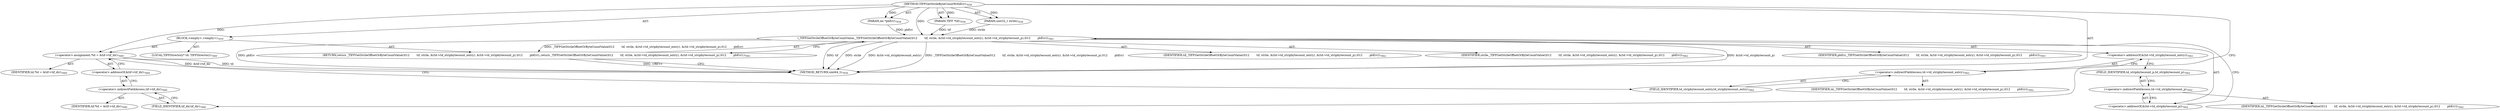 digraph "TIFFGetStrileByteCountWithErr" {  
"98509" [label = <(METHOD,TIFFGetStrileByteCountWithErr)<SUB>7658</SUB>> ]
"98510" [label = <(PARAM,TIFF *tif)<SUB>7658</SUB>> ]
"98511" [label = <(PARAM,uint32_t strile)<SUB>7658</SUB>> ]
"98512" [label = <(PARAM,int *pbErr)<SUB>7658</SUB>> ]
"98513" [label = <(BLOCK,&lt;empty&gt;,&lt;empty&gt;)<SUB>7659</SUB>> ]
"98514" [label = <(LOCAL,TIFFDirectory* td: TIFFDirectory)<SUB>7660</SUB>> ]
"98515" [label = <(&lt;operator&gt;.assignment,*td = &amp;tif-&gt;tif_dir)<SUB>7660</SUB>> ]
"98516" [label = <(IDENTIFIER,td,*td = &amp;tif-&gt;tif_dir)<SUB>7660</SUB>> ]
"98517" [label = <(&lt;operator&gt;.addressOf,&amp;tif-&gt;tif_dir)<SUB>7660</SUB>> ]
"98518" [label = <(&lt;operator&gt;.indirectFieldAccess,tif-&gt;tif_dir)<SUB>7660</SUB>> ]
"98519" [label = <(IDENTIFIER,tif,*td = &amp;tif-&gt;tif_dir)<SUB>7660</SUB>> ]
"98520" [label = <(FIELD_IDENTIFIER,tif_dir,tif_dir)<SUB>7660</SUB>> ]
"98521" [label = <(RETURN,return _TIFFGetStrileOffsetOrByteCountValue(\012        tif, strile, &amp;(td-&gt;td_stripbytecount_entry), &amp;(td-&gt;td_stripbytecount_p),\012        pbErr);,return _TIFFGetStrileOffsetOrByteCountValue(\012        tif, strile, &amp;(td-&gt;td_stripbytecount_entry), &amp;(td-&gt;td_stripbytecount_p),\012        pbErr);)<SUB>7661</SUB>> ]
"98522" [label = <(_TIFFGetStrileOffsetOrByteCountValue,_TIFFGetStrileOffsetOrByteCountValue(\012        tif, strile, &amp;(td-&gt;td_stripbytecount_entry), &amp;(td-&gt;td_stripbytecount_p),\012        pbErr))<SUB>7661</SUB>> ]
"98523" [label = <(IDENTIFIER,tif,_TIFFGetStrileOffsetOrByteCountValue(\012        tif, strile, &amp;(td-&gt;td_stripbytecount_entry), &amp;(td-&gt;td_stripbytecount_p),\012        pbErr))<SUB>7662</SUB>> ]
"98524" [label = <(IDENTIFIER,strile,_TIFFGetStrileOffsetOrByteCountValue(\012        tif, strile, &amp;(td-&gt;td_stripbytecount_entry), &amp;(td-&gt;td_stripbytecount_p),\012        pbErr))<SUB>7662</SUB>> ]
"98525" [label = <(&lt;operator&gt;.addressOf,&amp;(td-&gt;td_stripbytecount_entry))<SUB>7662</SUB>> ]
"98526" [label = <(&lt;operator&gt;.indirectFieldAccess,td-&gt;td_stripbytecount_entry)<SUB>7662</SUB>> ]
"98527" [label = <(IDENTIFIER,td,_TIFFGetStrileOffsetOrByteCountValue(\012        tif, strile, &amp;(td-&gt;td_stripbytecount_entry), &amp;(td-&gt;td_stripbytecount_p),\012        pbErr))<SUB>7662</SUB>> ]
"98528" [label = <(FIELD_IDENTIFIER,td_stripbytecount_entry,td_stripbytecount_entry)<SUB>7662</SUB>> ]
"98529" [label = <(&lt;operator&gt;.addressOf,&amp;(td-&gt;td_stripbytecount_p))<SUB>7662</SUB>> ]
"98530" [label = <(&lt;operator&gt;.indirectFieldAccess,td-&gt;td_stripbytecount_p)<SUB>7662</SUB>> ]
"98531" [label = <(IDENTIFIER,td,_TIFFGetStrileOffsetOrByteCountValue(\012        tif, strile, &amp;(td-&gt;td_stripbytecount_entry), &amp;(td-&gt;td_stripbytecount_p),\012        pbErr))<SUB>7662</SUB>> ]
"98532" [label = <(FIELD_IDENTIFIER,td_stripbytecount_p,td_stripbytecount_p)<SUB>7662</SUB>> ]
"98533" [label = <(IDENTIFIER,pbErr,_TIFFGetStrileOffsetOrByteCountValue(\012        tif, strile, &amp;(td-&gt;td_stripbytecount_entry), &amp;(td-&gt;td_stripbytecount_p),\012        pbErr))<SUB>7663</SUB>> ]
"98534" [label = <(METHOD_RETURN,uint64_t)<SUB>7658</SUB>> ]
  "98509" -> "98510"  [ label = "AST: "] 
  "98509" -> "98511"  [ label = "AST: "] 
  "98509" -> "98512"  [ label = "AST: "] 
  "98509" -> "98513"  [ label = "AST: "] 
  "98509" -> "98534"  [ label = "AST: "] 
  "98513" -> "98514"  [ label = "AST: "] 
  "98513" -> "98515"  [ label = "AST: "] 
  "98513" -> "98521"  [ label = "AST: "] 
  "98515" -> "98516"  [ label = "AST: "] 
  "98515" -> "98517"  [ label = "AST: "] 
  "98517" -> "98518"  [ label = "AST: "] 
  "98518" -> "98519"  [ label = "AST: "] 
  "98518" -> "98520"  [ label = "AST: "] 
  "98521" -> "98522"  [ label = "AST: "] 
  "98522" -> "98523"  [ label = "AST: "] 
  "98522" -> "98524"  [ label = "AST: "] 
  "98522" -> "98525"  [ label = "AST: "] 
  "98522" -> "98529"  [ label = "AST: "] 
  "98522" -> "98533"  [ label = "AST: "] 
  "98525" -> "98526"  [ label = "AST: "] 
  "98526" -> "98527"  [ label = "AST: "] 
  "98526" -> "98528"  [ label = "AST: "] 
  "98529" -> "98530"  [ label = "AST: "] 
  "98530" -> "98531"  [ label = "AST: "] 
  "98530" -> "98532"  [ label = "AST: "] 
  "98515" -> "98528"  [ label = "CFG: "] 
  "98521" -> "98534"  [ label = "CFG: "] 
  "98517" -> "98515"  [ label = "CFG: "] 
  "98522" -> "98521"  [ label = "CFG: "] 
  "98518" -> "98517"  [ label = "CFG: "] 
  "98525" -> "98532"  [ label = "CFG: "] 
  "98529" -> "98522"  [ label = "CFG: "] 
  "98520" -> "98518"  [ label = "CFG: "] 
  "98526" -> "98525"  [ label = "CFG: "] 
  "98530" -> "98529"  [ label = "CFG: "] 
  "98528" -> "98526"  [ label = "CFG: "] 
  "98532" -> "98530"  [ label = "CFG: "] 
  "98509" -> "98520"  [ label = "CFG: "] 
  "98521" -> "98534"  [ label = "DDG: &lt;RET&gt;"] 
  "98515" -> "98534"  [ label = "DDG: td"] 
  "98515" -> "98534"  [ label = "DDG: &amp;tif-&gt;tif_dir"] 
  "98522" -> "98534"  [ label = "DDG: tif"] 
  "98522" -> "98534"  [ label = "DDG: strile"] 
  "98522" -> "98534"  [ label = "DDG: &amp;(td-&gt;td_stripbytecount_entry)"] 
  "98522" -> "98534"  [ label = "DDG: &amp;(td-&gt;td_stripbytecount_p)"] 
  "98522" -> "98534"  [ label = "DDG: pbErr"] 
  "98522" -> "98534"  [ label = "DDG: _TIFFGetStrileOffsetOrByteCountValue(\012        tif, strile, &amp;(td-&gt;td_stripbytecount_entry), &amp;(td-&gt;td_stripbytecount_p),\012        pbErr)"] 
  "98509" -> "98510"  [ label = "DDG: "] 
  "98509" -> "98511"  [ label = "DDG: "] 
  "98509" -> "98512"  [ label = "DDG: "] 
  "98522" -> "98521"  [ label = "DDG: _TIFFGetStrileOffsetOrByteCountValue(\012        tif, strile, &amp;(td-&gt;td_stripbytecount_entry), &amp;(td-&gt;td_stripbytecount_p),\012        pbErr)"] 
  "98509" -> "98515"  [ label = "DDG: "] 
  "98510" -> "98522"  [ label = "DDG: tif"] 
  "98509" -> "98522"  [ label = "DDG: "] 
  "98511" -> "98522"  [ label = "DDG: strile"] 
  "98512" -> "98522"  [ label = "DDG: pbErr"] 
}
